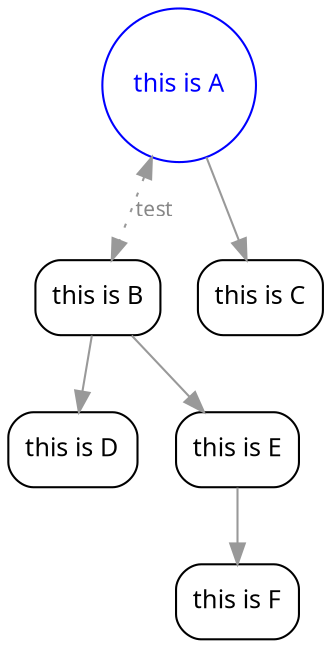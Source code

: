 // 添加到源码第一行的注释
digraph Graphtest {
	graph [rankdir=TB]
	node [color=black fontcolor=black fontname=FangSong fontsize=12 shape=box style=rounded]
	edge [color="#999999" fontcolor="#888888" fontname=FangSong fontsize=10]
	A [label="this is A" color=blue fontcolor=blue shape=circle]
	B [label="this is B"]
	C [label="this is C"]
	D [label="this is D"]
	E [label="this is E"]
	F [label="this is F"]
	A -> B [label=test dir=both style=dotted]
	A -> C
	B -> D
	B -> E
	E -> F
}
